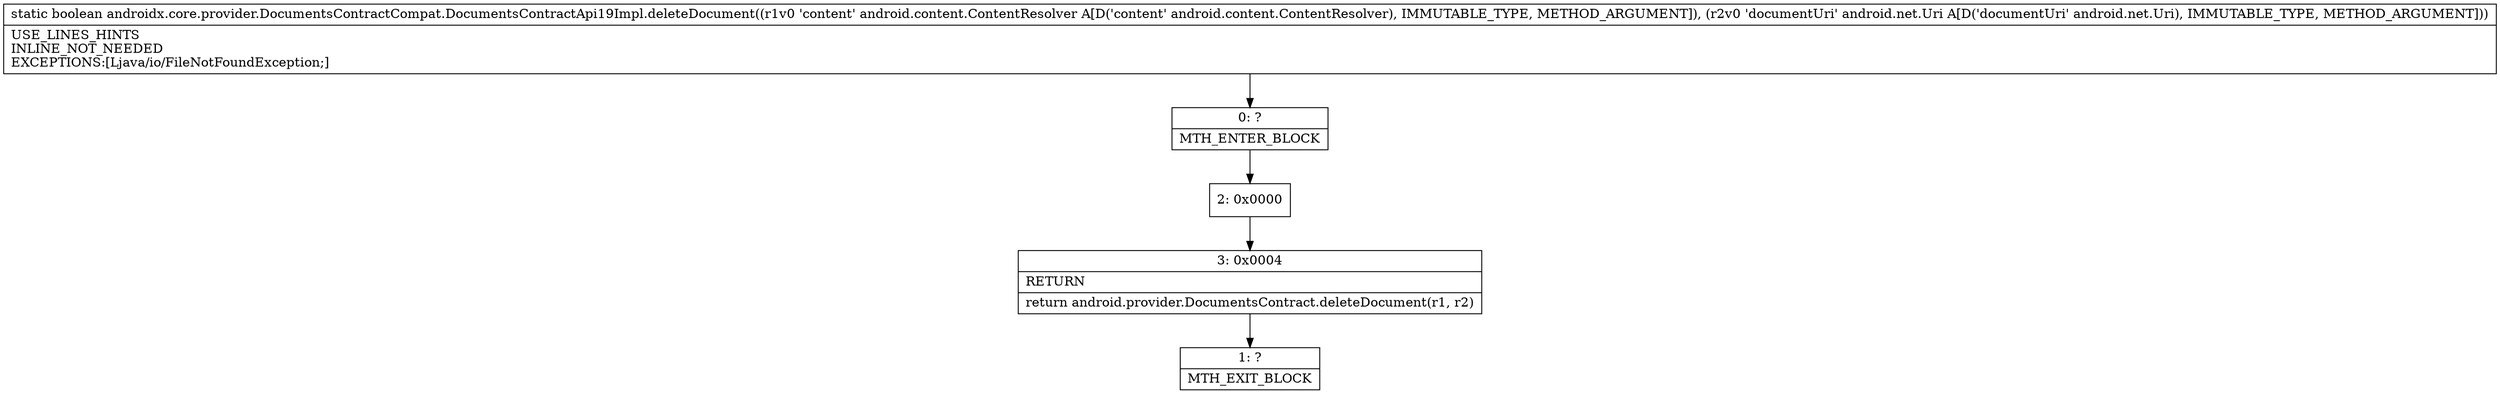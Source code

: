 digraph "CFG forandroidx.core.provider.DocumentsContractCompat.DocumentsContractApi19Impl.deleteDocument(Landroid\/content\/ContentResolver;Landroid\/net\/Uri;)Z" {
Node_0 [shape=record,label="{0\:\ ?|MTH_ENTER_BLOCK\l}"];
Node_2 [shape=record,label="{2\:\ 0x0000}"];
Node_3 [shape=record,label="{3\:\ 0x0004|RETURN\l|return android.provider.DocumentsContract.deleteDocument(r1, r2)\l}"];
Node_1 [shape=record,label="{1\:\ ?|MTH_EXIT_BLOCK\l}"];
MethodNode[shape=record,label="{static boolean androidx.core.provider.DocumentsContractCompat.DocumentsContractApi19Impl.deleteDocument((r1v0 'content' android.content.ContentResolver A[D('content' android.content.ContentResolver), IMMUTABLE_TYPE, METHOD_ARGUMENT]), (r2v0 'documentUri' android.net.Uri A[D('documentUri' android.net.Uri), IMMUTABLE_TYPE, METHOD_ARGUMENT]))  | USE_LINES_HINTS\lINLINE_NOT_NEEDED\lEXCEPTIONS:[Ljava\/io\/FileNotFoundException;]\l}"];
MethodNode -> Node_0;Node_0 -> Node_2;
Node_2 -> Node_3;
Node_3 -> Node_1;
}

